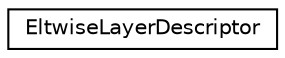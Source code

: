 digraph "Graphical Class Hierarchy"
{
 // LATEX_PDF_SIZE
  edge [fontname="Helvetica",fontsize="10",labelfontname="Helvetica",labelfontsize="10"];
  node [fontname="Helvetica",fontsize="10",shape=record];
  rankdir="LR";
  Node0 [label="EltwiseLayerDescriptor",height=0.2,width=0.4,color="black", fillcolor="white", style="filled",URL="$structarm__compute_1_1graph_1_1descriptors_1_1_eltwise_layer_descriptor.xhtml",tooltip="Elementwise layer descriptor."];
}
